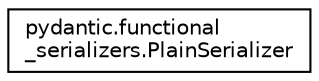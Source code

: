digraph "Graphical Class Hierarchy"
{
 // LATEX_PDF_SIZE
  edge [fontname="Helvetica",fontsize="10",labelfontname="Helvetica",labelfontsize="10"];
  node [fontname="Helvetica",fontsize="10",shape=record];
  rankdir="LR";
  Node0 [label="pydantic.functional\l_serializers.PlainSerializer",height=0.2,width=0.4,color="black", fillcolor="white", style="filled",URL="$classpydantic_1_1functional__serializers_1_1PlainSerializer.html",tooltip=" "];
}
